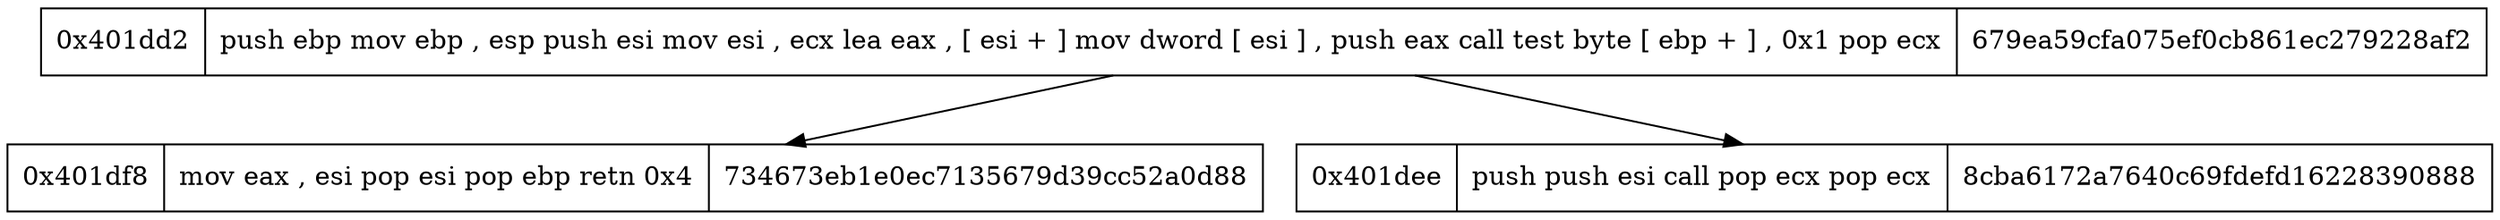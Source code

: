 digraph{
node [shape=record];
"0x401dd2"[label="0x401dd2|  push ebp
 mov ebp ,  esp
 push esi
 mov esi ,  ecx
 lea eax ,   [ esi + ]
 mov dword  [ esi ] , 
 push eax
 call
 test byte  [ ebp + ] ,  0x1
 pop ecx
| 679ea59cfa075ef0cb861ec279228af2"] "0x401dd2" -> "0x401df8""0x401dd2" -> "0x401dee""0x401df8"[label="0x401df8|  mov eax ,  esi
 pop esi
 pop ebp
 retn 0x4
| 734673eb1e0ec7135679d39cc52a0d88"] "0x401dee"[label="0x401dee|  push
 push esi
 call
 pop ecx
 pop ecx
| 8cba6172a7640c69fdefd16228390888"] }